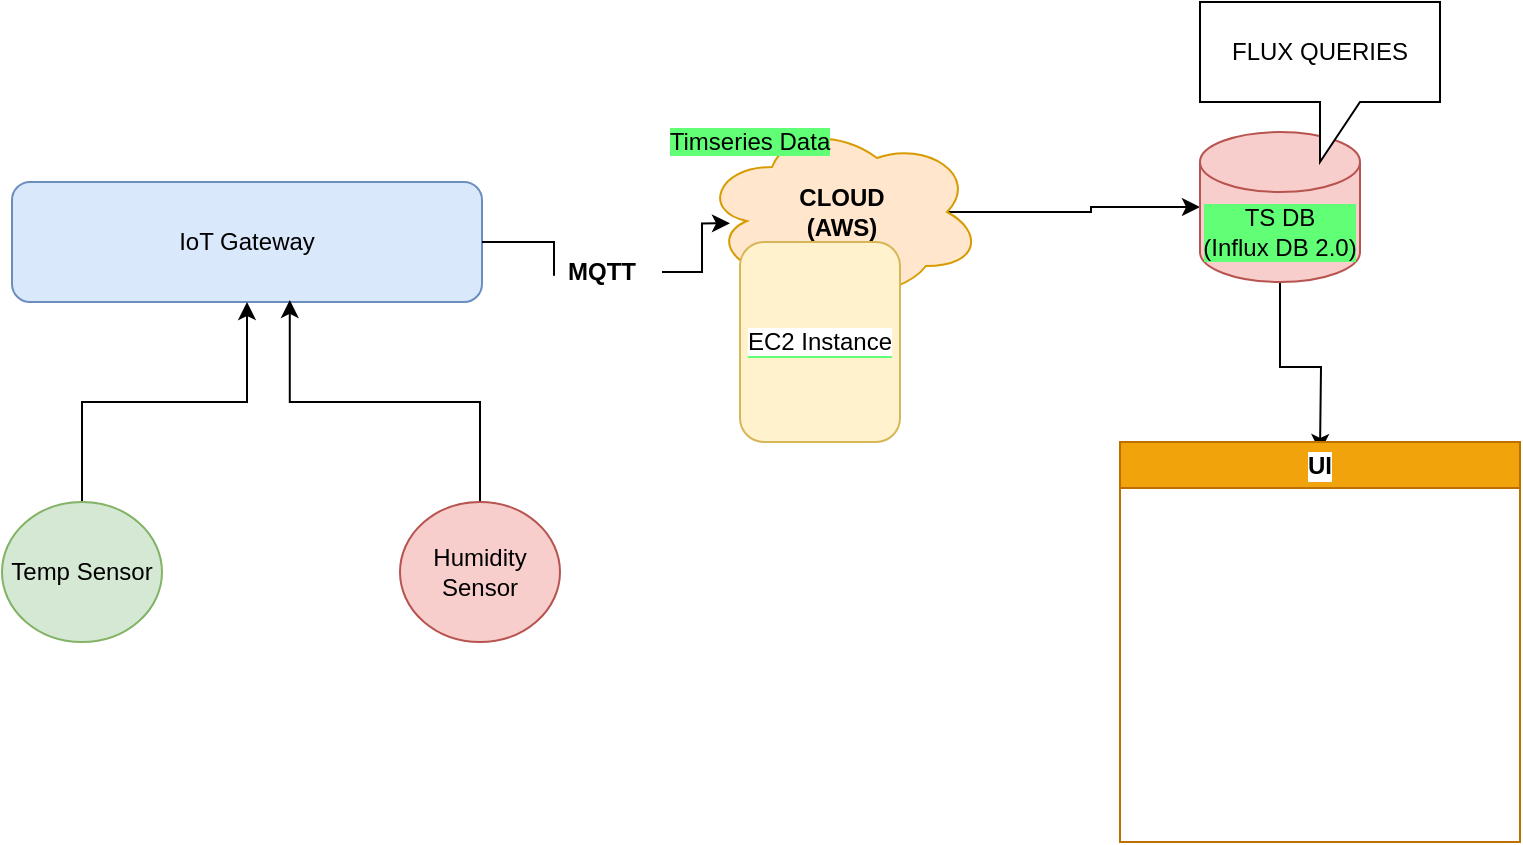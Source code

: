 <mxfile version="20.8.16" type="device"><diagram id="SbLYpb_BXbblyq7U3tEr" name="Page-1"><mxGraphModel dx="901" dy="610" grid="1" gridSize="10" guides="1" tooltips="1" connect="1" arrows="1" fold="1" page="1" pageScale="1" pageWidth="850" pageHeight="1100" math="0" shadow="0"><root><mxCell id="0"/><mxCell id="1" parent="0"/><mxCell id="TxZFFGT46BVHmGKqS_it-7" style="edgeStyle=orthogonalEdgeStyle;rounded=0;orthogonalLoop=1;jettySize=auto;html=1;exitX=1;exitY=0.5;exitDx=0;exitDy=0;entryX=0.1;entryY=0.563;entryDx=0;entryDy=0;entryPerimeter=0;startArrow=none;" parent="1" source="TxZFFGT46BVHmGKqS_it-8" target="TxZFFGT46BVHmGKqS_it-6" edge="1"><mxGeometry relative="1" as="geometry"/></mxCell><mxCell id="TxZFFGT46BVHmGKqS_it-1" value="IoT Gateway" style="rounded=1;whiteSpace=wrap;html=1;fillColor=#dae8fc;strokeColor=#6c8ebf;" parent="1" vertex="1"><mxGeometry x="76" y="140" width="235" height="60" as="geometry"/></mxCell><mxCell id="TxZFFGT46BVHmGKqS_it-4" style="edgeStyle=orthogonalEdgeStyle;rounded=0;orthogonalLoop=1;jettySize=auto;html=1;" parent="1" source="TxZFFGT46BVHmGKqS_it-2" target="TxZFFGT46BVHmGKqS_it-1" edge="1"><mxGeometry relative="1" as="geometry"/></mxCell><mxCell id="TxZFFGT46BVHmGKqS_it-2" value="Temp Sensor" style="ellipse;whiteSpace=wrap;html=1;fillColor=#d5e8d4;strokeColor=#82b366;" parent="1" vertex="1"><mxGeometry x="71" y="300" width="80" height="70" as="geometry"/></mxCell><mxCell id="TxZFFGT46BVHmGKqS_it-13" style="edgeStyle=orthogonalEdgeStyle;rounded=0;orthogonalLoop=1;jettySize=auto;html=1;exitX=0.875;exitY=0.5;exitDx=0;exitDy=0;exitPerimeter=0;entryX=0;entryY=0.5;entryDx=0;entryDy=0;entryPerimeter=0;fontColor=#000000;" parent="1" source="TxZFFGT46BVHmGKqS_it-6" target="TxZFFGT46BVHmGKqS_it-12" edge="1"><mxGeometry relative="1" as="geometry"/></mxCell><mxCell id="TxZFFGT46BVHmGKqS_it-6" value="&lt;b&gt;CLOUD&lt;br&gt;(AWS)&lt;/b&gt;" style="ellipse;shape=cloud;whiteSpace=wrap;html=1;fillColor=#ffe6cc;strokeColor=#d79b00;" parent="1" vertex="1"><mxGeometry x="421" y="110" width="140" height="90" as="geometry"/></mxCell><mxCell id="TxZFFGT46BVHmGKqS_it-8" value="&lt;b&gt;MQTT&lt;/b&gt;" style="text;html=1;strokeColor=none;fillColor=none;align=center;verticalAlign=middle;whiteSpace=wrap;rounded=0;" parent="1" vertex="1"><mxGeometry x="341" y="170" width="60" height="30" as="geometry"/></mxCell><mxCell id="TxZFFGT46BVHmGKqS_it-9" value="" style="edgeStyle=orthogonalEdgeStyle;rounded=0;orthogonalLoop=1;jettySize=auto;html=1;exitX=1;exitY=0.5;exitDx=0;exitDy=0;entryX=0.1;entryY=0.563;entryDx=0;entryDy=0;entryPerimeter=0;endArrow=none;" parent="1" source="TxZFFGT46BVHmGKqS_it-1" target="TxZFFGT46BVHmGKqS_it-8" edge="1"><mxGeometry relative="1" as="geometry"><mxPoint x="311" y="170" as="sourcePoint"/><mxPoint x="433" y="155.04" as="targetPoint"/></mxGeometry></mxCell><mxCell id="TxZFFGT46BVHmGKqS_it-10" value="&lt;span style=&quot;background-color: rgb(97, 255, 118);&quot;&gt;Timseries Data&lt;/span&gt;" style="text;html=1;strokeColor=none;fillColor=none;align=center;verticalAlign=middle;whiteSpace=wrap;rounded=0;" parent="1" vertex="1"><mxGeometry x="390" y="80" width="110" height="80" as="geometry"/></mxCell><mxCell id="TxZFFGT46BVHmGKqS_it-17" style="edgeStyle=orthogonalEdgeStyle;rounded=0;orthogonalLoop=1;jettySize=auto;html=1;fontColor=#000000;" parent="1" source="TxZFFGT46BVHmGKqS_it-12" edge="1"><mxGeometry relative="1" as="geometry"><mxPoint x="730" y="275" as="targetPoint"/></mxGeometry></mxCell><mxCell id="TxZFFGT46BVHmGKqS_it-12" value="TS DB&lt;br&gt;(Influx DB 2.0)" style="shape=cylinder3;whiteSpace=wrap;html=1;boundedLbl=1;backgroundOutline=1;size=15;labelBackgroundColor=#61FF76;fillColor=#f8cecc;strokeColor=#b85450;" parent="1" vertex="1"><mxGeometry x="670" y="115" width="80" height="75" as="geometry"/></mxCell><mxCell id="TxZFFGT46BVHmGKqS_it-14" value="&lt;span style=&quot;background-color: rgb(255, 255, 255);&quot;&gt;EC2 Instance&lt;/span&gt;" style="rounded=1;whiteSpace=wrap;html=1;labelBackgroundColor=#61FF76;fillColor=#fff2cc;strokeColor=#d6b656;" parent="1" vertex="1"><mxGeometry x="440" y="170" width="80" height="100" as="geometry"/></mxCell><mxCell id="TxZFFGT46BVHmGKqS_it-15" value="FLUX QUERIES" style="shape=callout;whiteSpace=wrap;html=1;perimeter=calloutPerimeter;labelBackgroundColor=#FFFFFF;fontColor=#000000;" parent="1" vertex="1"><mxGeometry x="670" y="50" width="120" height="80" as="geometry"/></mxCell><mxCell id="TxZFFGT46BVHmGKqS_it-20" value="UI" style="swimlane;whiteSpace=wrap;html=1;labelBackgroundColor=#FFFFFF;fontColor=#000000;fillColor=#f0a30a;strokeColor=#BD7000;" parent="1" vertex="1"><mxGeometry x="630" y="270" width="200" height="200" as="geometry"/></mxCell><mxCell id="TxZFFGT46BVHmGKqS_it-24" style="edgeStyle=orthogonalEdgeStyle;rounded=0;orthogonalLoop=1;jettySize=auto;html=1;exitX=0.5;exitY=0;exitDx=0;exitDy=0;entryX=0.591;entryY=0.983;entryDx=0;entryDy=0;entryPerimeter=0;fontColor=#000000;" parent="1" source="TxZFFGT46BVHmGKqS_it-22" target="TxZFFGT46BVHmGKqS_it-1" edge="1"><mxGeometry relative="1" as="geometry"/></mxCell><mxCell id="TxZFFGT46BVHmGKqS_it-22" value="Humidity Sensor" style="ellipse;whiteSpace=wrap;html=1;fillColor=#f8cecc;strokeColor=#b85450;" parent="1" vertex="1"><mxGeometry x="270" y="300" width="80" height="70" as="geometry"/></mxCell></root></mxGraphModel></diagram></mxfile>